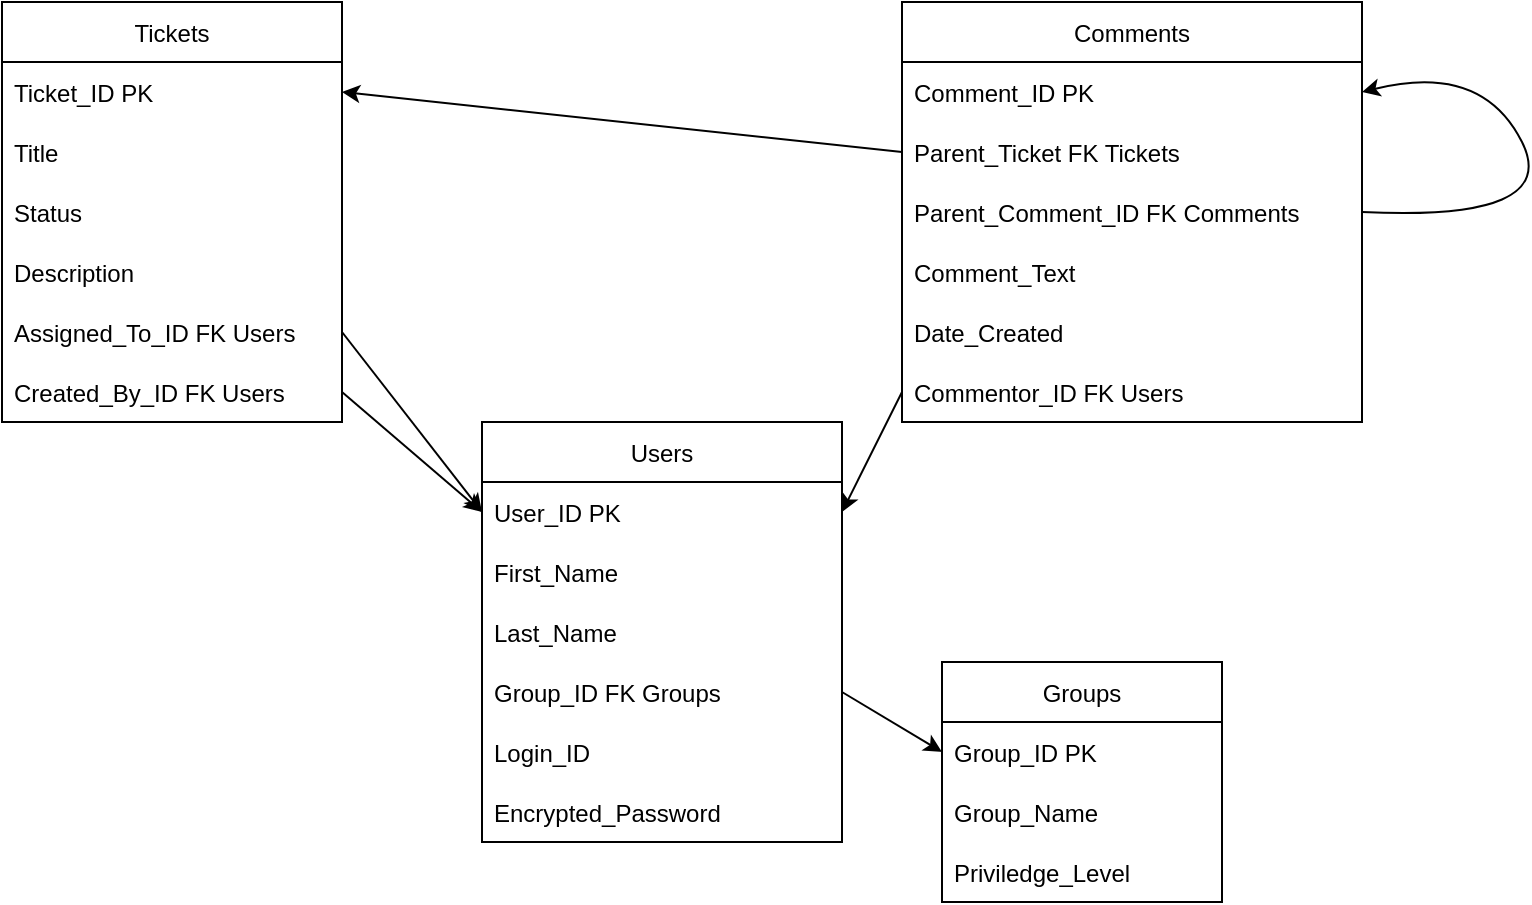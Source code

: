 <mxfile version="20.3.3" type="github">
  <diagram id="sN0OmuLIDt1SOVn8i7zm" name="Page-1">
    <mxGraphModel dx="1422" dy="779" grid="1" gridSize="10" guides="1" tooltips="1" connect="1" arrows="1" fold="1" page="1" pageScale="1" pageWidth="850" pageHeight="1100" math="0" shadow="0">
      <root>
        <mxCell id="0" />
        <mxCell id="1" parent="0" />
        <mxCell id="s-rcmRFxwo0buM6xQGGl-9" value="Tickets" style="swimlane;fontStyle=0;childLayout=stackLayout;horizontal=1;startSize=30;horizontalStack=0;resizeParent=1;resizeParentMax=0;resizeLast=0;collapsible=1;marginBottom=0;" parent="1" vertex="1">
          <mxGeometry x="20" y="10" width="170" height="210" as="geometry" />
        </mxCell>
        <mxCell id="s-rcmRFxwo0buM6xQGGl-10" value="Ticket_ID PK" style="text;strokeColor=none;fillColor=none;align=left;verticalAlign=middle;spacingLeft=4;spacingRight=4;overflow=hidden;points=[[0,0.5],[1,0.5]];portConstraint=eastwest;rotatable=0;" parent="s-rcmRFxwo0buM6xQGGl-9" vertex="1">
          <mxGeometry y="30" width="170" height="30" as="geometry" />
        </mxCell>
        <mxCell id="s-rcmRFxwo0buM6xQGGl-11" value="Title" style="text;strokeColor=none;fillColor=none;align=left;verticalAlign=middle;spacingLeft=4;spacingRight=4;overflow=hidden;points=[[0,0.5],[1,0.5]];portConstraint=eastwest;rotatable=0;" parent="s-rcmRFxwo0buM6xQGGl-9" vertex="1">
          <mxGeometry y="60" width="170" height="30" as="geometry" />
        </mxCell>
        <mxCell id="s-rcmRFxwo0buM6xQGGl-12" value="Status" style="text;strokeColor=none;fillColor=none;align=left;verticalAlign=middle;spacingLeft=4;spacingRight=4;overflow=hidden;points=[[0,0.5],[1,0.5]];portConstraint=eastwest;rotatable=0;" parent="s-rcmRFxwo0buM6xQGGl-9" vertex="1">
          <mxGeometry y="90" width="170" height="30" as="geometry" />
        </mxCell>
        <mxCell id="s-rcmRFxwo0buM6xQGGl-13" value="Description" style="text;strokeColor=none;fillColor=none;align=left;verticalAlign=middle;spacingLeft=4;spacingRight=4;overflow=hidden;points=[[0,0.5],[1,0.5]];portConstraint=eastwest;rotatable=0;" parent="s-rcmRFxwo0buM6xQGGl-9" vertex="1">
          <mxGeometry y="120" width="170" height="30" as="geometry" />
        </mxCell>
        <mxCell id="s-rcmRFxwo0buM6xQGGl-14" value="Assigned_To_ID FK Users" style="text;strokeColor=none;fillColor=none;align=left;verticalAlign=middle;spacingLeft=4;spacingRight=4;overflow=hidden;points=[[0,0.5],[1,0.5]];portConstraint=eastwest;rotatable=0;" parent="s-rcmRFxwo0buM6xQGGl-9" vertex="1">
          <mxGeometry y="150" width="170" height="30" as="geometry" />
        </mxCell>
        <mxCell id="s-rcmRFxwo0buM6xQGGl-15" value="Created_By_ID FK Users" style="text;strokeColor=none;fillColor=none;align=left;verticalAlign=middle;spacingLeft=4;spacingRight=4;overflow=hidden;points=[[0,0.5],[1,0.5]];portConstraint=eastwest;rotatable=0;" parent="s-rcmRFxwo0buM6xQGGl-9" vertex="1">
          <mxGeometry y="180" width="170" height="30" as="geometry" />
        </mxCell>
        <mxCell id="s-rcmRFxwo0buM6xQGGl-16" value="Comments" style="swimlane;fontStyle=0;childLayout=stackLayout;horizontal=1;startSize=30;horizontalStack=0;resizeParent=1;resizeParentMax=0;resizeLast=0;collapsible=1;marginBottom=0;" parent="1" vertex="1">
          <mxGeometry x="470" y="10" width="230" height="210" as="geometry" />
        </mxCell>
        <mxCell id="s-rcmRFxwo0buM6xQGGl-17" value="Comment_ID PK" style="text;strokeColor=none;fillColor=none;align=left;verticalAlign=middle;spacingLeft=4;spacingRight=4;overflow=hidden;points=[[0,0.5],[1,0.5]];portConstraint=eastwest;rotatable=0;" parent="s-rcmRFxwo0buM6xQGGl-16" vertex="1">
          <mxGeometry y="30" width="230" height="30" as="geometry" />
        </mxCell>
        <mxCell id="s-rcmRFxwo0buM6xQGGl-18" value="Parent_Ticket FK Tickets" style="text;strokeColor=none;fillColor=none;align=left;verticalAlign=middle;spacingLeft=4;spacingRight=4;overflow=hidden;points=[[0,0.5],[1,0.5]];portConstraint=eastwest;rotatable=0;" parent="s-rcmRFxwo0buM6xQGGl-16" vertex="1">
          <mxGeometry y="60" width="230" height="30" as="geometry" />
        </mxCell>
        <mxCell id="SADXFhDLi1Hw4QKX0aTN-11" value="Parent_Comment_ID FK Comments" style="text;strokeColor=none;fillColor=none;align=left;verticalAlign=middle;spacingLeft=4;spacingRight=4;overflow=hidden;points=[[0,0.5],[1,0.5]];portConstraint=eastwest;rotatable=0;" vertex="1" parent="s-rcmRFxwo0buM6xQGGl-16">
          <mxGeometry y="90" width="230" height="30" as="geometry" />
        </mxCell>
        <mxCell id="s-rcmRFxwo0buM6xQGGl-19" value="Comment_Text" style="text;strokeColor=none;fillColor=none;align=left;verticalAlign=middle;spacingLeft=4;spacingRight=4;overflow=hidden;points=[[0,0.5],[1,0.5]];portConstraint=eastwest;rotatable=0;" parent="s-rcmRFxwo0buM6xQGGl-16" vertex="1">
          <mxGeometry y="120" width="230" height="30" as="geometry" />
        </mxCell>
        <mxCell id="s-rcmRFxwo0buM6xQGGl-20" value="Date_Created" style="text;strokeColor=none;fillColor=none;align=left;verticalAlign=middle;spacingLeft=4;spacingRight=4;overflow=hidden;points=[[0,0.5],[1,0.5]];portConstraint=eastwest;rotatable=0;" parent="s-rcmRFxwo0buM6xQGGl-16" vertex="1">
          <mxGeometry y="150" width="230" height="30" as="geometry" />
        </mxCell>
        <mxCell id="s-rcmRFxwo0buM6xQGGl-21" value="Commentor_ID FK Users" style="text;strokeColor=none;fillColor=none;align=left;verticalAlign=middle;spacingLeft=4;spacingRight=4;overflow=hidden;points=[[0,0.5],[1,0.5]];portConstraint=eastwest;rotatable=0;" parent="s-rcmRFxwo0buM6xQGGl-16" vertex="1">
          <mxGeometry y="180" width="230" height="30" as="geometry" />
        </mxCell>
        <mxCell id="SADXFhDLi1Hw4QKX0aTN-13" value="" style="curved=1;endArrow=classic;html=1;rounded=0;exitX=1;exitY=0.5;exitDx=0;exitDy=0;entryX=1;entryY=0.5;entryDx=0;entryDy=0;" edge="1" parent="s-rcmRFxwo0buM6xQGGl-16" source="SADXFhDLi1Hw4QKX0aTN-11" target="s-rcmRFxwo0buM6xQGGl-17">
          <mxGeometry width="50" height="50" relative="1" as="geometry">
            <mxPoint x="-70" y="390" as="sourcePoint" />
            <mxPoint x="-20" y="340" as="targetPoint" />
            <Array as="points">
              <mxPoint x="330" y="110" />
              <mxPoint x="290" y="30" />
            </Array>
          </mxGeometry>
        </mxCell>
        <mxCell id="s-rcmRFxwo0buM6xQGGl-22" value="" style="endArrow=classic;html=1;rounded=0;exitX=0;exitY=0.5;exitDx=0;exitDy=0;entryX=1;entryY=0.5;entryDx=0;entryDy=0;" parent="1" source="s-rcmRFxwo0buM6xQGGl-18" target="s-rcmRFxwo0buM6xQGGl-10" edge="1">
          <mxGeometry width="50" height="50" relative="1" as="geometry">
            <mxPoint x="330" y="140" as="sourcePoint" />
            <mxPoint x="230" y="40" as="targetPoint" />
          </mxGeometry>
        </mxCell>
        <mxCell id="s-rcmRFxwo0buM6xQGGl-23" value="Users" style="swimlane;fontStyle=0;childLayout=stackLayout;horizontal=1;startSize=30;horizontalStack=0;resizeParent=1;resizeParentMax=0;resizeLast=0;collapsible=1;marginBottom=0;" parent="1" vertex="1">
          <mxGeometry x="260" y="220" width="180" height="210" as="geometry" />
        </mxCell>
        <mxCell id="s-rcmRFxwo0buM6xQGGl-24" value="User_ID PK" style="text;strokeColor=none;fillColor=none;align=left;verticalAlign=middle;spacingLeft=4;spacingRight=4;overflow=hidden;points=[[0,0.5],[1,0.5]];portConstraint=eastwest;rotatable=0;" parent="s-rcmRFxwo0buM6xQGGl-23" vertex="1">
          <mxGeometry y="30" width="180" height="30" as="geometry" />
        </mxCell>
        <mxCell id="s-rcmRFxwo0buM6xQGGl-25" value="First_Name" style="text;strokeColor=none;fillColor=none;align=left;verticalAlign=middle;spacingLeft=4;spacingRight=4;overflow=hidden;points=[[0,0.5],[1,0.5]];portConstraint=eastwest;rotatable=0;" parent="s-rcmRFxwo0buM6xQGGl-23" vertex="1">
          <mxGeometry y="60" width="180" height="30" as="geometry" />
        </mxCell>
        <mxCell id="s-rcmRFxwo0buM6xQGGl-26" value="Last_Name" style="text;strokeColor=none;fillColor=none;align=left;verticalAlign=middle;spacingLeft=4;spacingRight=4;overflow=hidden;points=[[0,0.5],[1,0.5]];portConstraint=eastwest;rotatable=0;" parent="s-rcmRFxwo0buM6xQGGl-23" vertex="1">
          <mxGeometry y="90" width="180" height="30" as="geometry" />
        </mxCell>
        <mxCell id="s-rcmRFxwo0buM6xQGGl-28" value="Group_ID FK Groups" style="text;strokeColor=none;fillColor=none;align=left;verticalAlign=middle;spacingLeft=4;spacingRight=4;overflow=hidden;points=[[0,0.5],[1,0.5]];portConstraint=eastwest;rotatable=0;" parent="s-rcmRFxwo0buM6xQGGl-23" vertex="1">
          <mxGeometry y="120" width="180" height="30" as="geometry" />
        </mxCell>
        <mxCell id="SADXFhDLi1Hw4QKX0aTN-8" value="Login_ID" style="text;strokeColor=none;fillColor=none;align=left;verticalAlign=middle;spacingLeft=4;spacingRight=4;overflow=hidden;points=[[0,0.5],[1,0.5]];portConstraint=eastwest;rotatable=0;" vertex="1" parent="s-rcmRFxwo0buM6xQGGl-23">
          <mxGeometry y="150" width="180" height="30" as="geometry" />
        </mxCell>
        <mxCell id="SADXFhDLi1Hw4QKX0aTN-9" value="Encrypted_Password" style="text;strokeColor=none;fillColor=none;align=left;verticalAlign=middle;spacingLeft=4;spacingRight=4;overflow=hidden;points=[[0,0.5],[1,0.5]];portConstraint=eastwest;rotatable=0;" vertex="1" parent="s-rcmRFxwo0buM6xQGGl-23">
          <mxGeometry y="180" width="180" height="30" as="geometry" />
        </mxCell>
        <mxCell id="SADXFhDLi1Hw4QKX0aTN-1" value="" style="endArrow=classic;html=1;rounded=0;exitX=1;exitY=0.5;exitDx=0;exitDy=0;entryX=0;entryY=0.5;entryDx=0;entryDy=0;" edge="1" parent="1" source="s-rcmRFxwo0buM6xQGGl-14" target="s-rcmRFxwo0buM6xQGGl-24">
          <mxGeometry width="50" height="50" relative="1" as="geometry">
            <mxPoint x="320" y="340" as="sourcePoint" />
            <mxPoint x="280" y="220" as="targetPoint" />
          </mxGeometry>
        </mxCell>
        <mxCell id="SADXFhDLi1Hw4QKX0aTN-2" value="" style="endArrow=classic;html=1;rounded=0;exitX=1;exitY=0.5;exitDx=0;exitDy=0;entryX=0;entryY=0.5;entryDx=0;entryDy=0;" edge="1" parent="1" source="s-rcmRFxwo0buM6xQGGl-15" target="s-rcmRFxwo0buM6xQGGl-24">
          <mxGeometry width="50" height="50" relative="1" as="geometry">
            <mxPoint x="400" y="430" as="sourcePoint" />
            <mxPoint x="450" y="380" as="targetPoint" />
          </mxGeometry>
        </mxCell>
        <mxCell id="SADXFhDLi1Hw4QKX0aTN-3" value="Groups" style="swimlane;fontStyle=0;childLayout=stackLayout;horizontal=1;startSize=30;horizontalStack=0;resizeParent=1;resizeParentMax=0;resizeLast=0;collapsible=1;marginBottom=0;" vertex="1" parent="1">
          <mxGeometry x="490" y="340" width="140" height="120" as="geometry" />
        </mxCell>
        <mxCell id="SADXFhDLi1Hw4QKX0aTN-4" value="Group_ID PK" style="text;strokeColor=none;fillColor=none;align=left;verticalAlign=middle;spacingLeft=4;spacingRight=4;overflow=hidden;points=[[0,0.5],[1,0.5]];portConstraint=eastwest;rotatable=0;" vertex="1" parent="SADXFhDLi1Hw4QKX0aTN-3">
          <mxGeometry y="30" width="140" height="30" as="geometry" />
        </mxCell>
        <mxCell id="SADXFhDLi1Hw4QKX0aTN-5" value="Group_Name" style="text;strokeColor=none;fillColor=none;align=left;verticalAlign=middle;spacingLeft=4;spacingRight=4;overflow=hidden;points=[[0,0.5],[1,0.5]];portConstraint=eastwest;rotatable=0;" vertex="1" parent="SADXFhDLi1Hw4QKX0aTN-3">
          <mxGeometry y="60" width="140" height="30" as="geometry" />
        </mxCell>
        <mxCell id="SADXFhDLi1Hw4QKX0aTN-6" value="Priviledge_Level" style="text;strokeColor=none;fillColor=none;align=left;verticalAlign=middle;spacingLeft=4;spacingRight=4;overflow=hidden;points=[[0,0.5],[1,0.5]];portConstraint=eastwest;rotatable=0;" vertex="1" parent="SADXFhDLi1Hw4QKX0aTN-3">
          <mxGeometry y="90" width="140" height="30" as="geometry" />
        </mxCell>
        <mxCell id="SADXFhDLi1Hw4QKX0aTN-7" value="" style="endArrow=classic;html=1;rounded=0;exitX=1;exitY=0.5;exitDx=0;exitDy=0;entryX=0;entryY=0.5;entryDx=0;entryDy=0;" edge="1" parent="1" source="s-rcmRFxwo0buM6xQGGl-28" target="SADXFhDLi1Hw4QKX0aTN-4">
          <mxGeometry width="50" height="50" relative="1" as="geometry">
            <mxPoint x="400" y="430" as="sourcePoint" />
            <mxPoint x="450" y="380" as="targetPoint" />
          </mxGeometry>
        </mxCell>
        <mxCell id="SADXFhDLi1Hw4QKX0aTN-10" value="" style="endArrow=classic;html=1;rounded=0;exitX=0;exitY=0.5;exitDx=0;exitDy=0;entryX=1;entryY=0.5;entryDx=0;entryDy=0;" edge="1" parent="1" source="s-rcmRFxwo0buM6xQGGl-21" target="s-rcmRFxwo0buM6xQGGl-24">
          <mxGeometry width="50" height="50" relative="1" as="geometry">
            <mxPoint x="390" y="400" as="sourcePoint" />
            <mxPoint x="440" y="350" as="targetPoint" />
          </mxGeometry>
        </mxCell>
      </root>
    </mxGraphModel>
  </diagram>
</mxfile>
